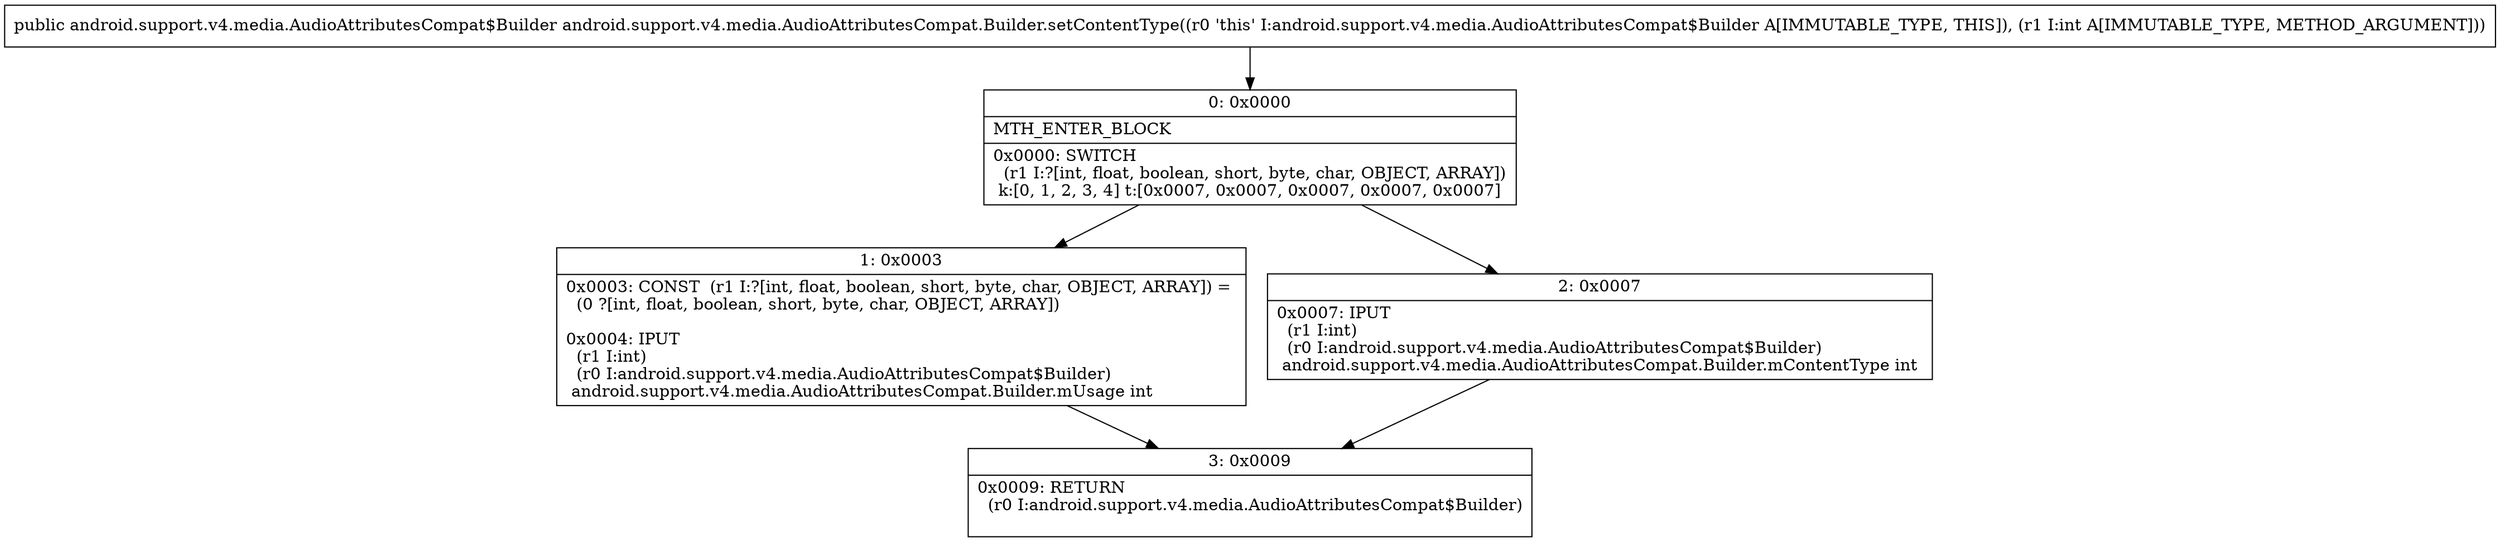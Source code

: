 digraph "CFG forandroid.support.v4.media.AudioAttributesCompat.Builder.setContentType(I)Landroid\/support\/v4\/media\/AudioAttributesCompat$Builder;" {
Node_0 [shape=record,label="{0\:\ 0x0000|MTH_ENTER_BLOCK\l|0x0000: SWITCH  \l  (r1 I:?[int, float, boolean, short, byte, char, OBJECT, ARRAY])\l k:[0, 1, 2, 3, 4] t:[0x0007, 0x0007, 0x0007, 0x0007, 0x0007] \l}"];
Node_1 [shape=record,label="{1\:\ 0x0003|0x0003: CONST  (r1 I:?[int, float, boolean, short, byte, char, OBJECT, ARRAY]) = \l  (0 ?[int, float, boolean, short, byte, char, OBJECT, ARRAY])\l \l0x0004: IPUT  \l  (r1 I:int)\l  (r0 I:android.support.v4.media.AudioAttributesCompat$Builder)\l android.support.v4.media.AudioAttributesCompat.Builder.mUsage int \l}"];
Node_2 [shape=record,label="{2\:\ 0x0007|0x0007: IPUT  \l  (r1 I:int)\l  (r0 I:android.support.v4.media.AudioAttributesCompat$Builder)\l android.support.v4.media.AudioAttributesCompat.Builder.mContentType int \l}"];
Node_3 [shape=record,label="{3\:\ 0x0009|0x0009: RETURN  \l  (r0 I:android.support.v4.media.AudioAttributesCompat$Builder)\l \l}"];
MethodNode[shape=record,label="{public android.support.v4.media.AudioAttributesCompat$Builder android.support.v4.media.AudioAttributesCompat.Builder.setContentType((r0 'this' I:android.support.v4.media.AudioAttributesCompat$Builder A[IMMUTABLE_TYPE, THIS]), (r1 I:int A[IMMUTABLE_TYPE, METHOD_ARGUMENT])) }"];
MethodNode -> Node_0;
Node_0 -> Node_1;
Node_0 -> Node_2;
Node_1 -> Node_3;
Node_2 -> Node_3;
}

